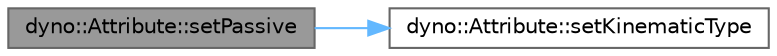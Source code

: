 digraph "dyno::Attribute::setPassive"
{
 // LATEX_PDF_SIZE
  bgcolor="transparent";
  edge [fontname=Helvetica,fontsize=10,labelfontname=Helvetica,labelfontsize=10];
  node [fontname=Helvetica,fontsize=10,shape=box,height=0.2,width=0.4];
  rankdir="LR";
  Node1 [id="Node000001",label="dyno::Attribute::setPassive",height=0.2,width=0.4,color="gray40", fillcolor="grey60", style="filled", fontcolor="black",tooltip=" "];
  Node1 -> Node2 [id="edge1_Node000001_Node000002",color="steelblue1",style="solid",tooltip=" "];
  Node2 [id="Node000002",label="dyno::Attribute::setKinematicType",height=0.2,width=0.4,color="grey40", fillcolor="white", style="filled",URL="$classdyno_1_1_attribute.html#a7a15f02330c48fc3dab37e1f1a4a3bcb",tooltip=" "];
}
